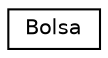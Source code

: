 digraph "Graphical Class Hierarchy"
{
  edge [fontname="Helvetica",fontsize="10",labelfontname="Helvetica",labelfontsize="10"];
  node [fontname="Helvetica",fontsize="10",shape=record];
  rankdir="LR";
  Node0 [label="Bolsa",height=0.2,width=0.4,color="black", fillcolor="white", style="filled",URL="$class_bolsa.html",tooltip="Classe que guarda os clientes, ordens de compra e venda, e transacoes da bolsa e as funcoes para mani..."];
}
